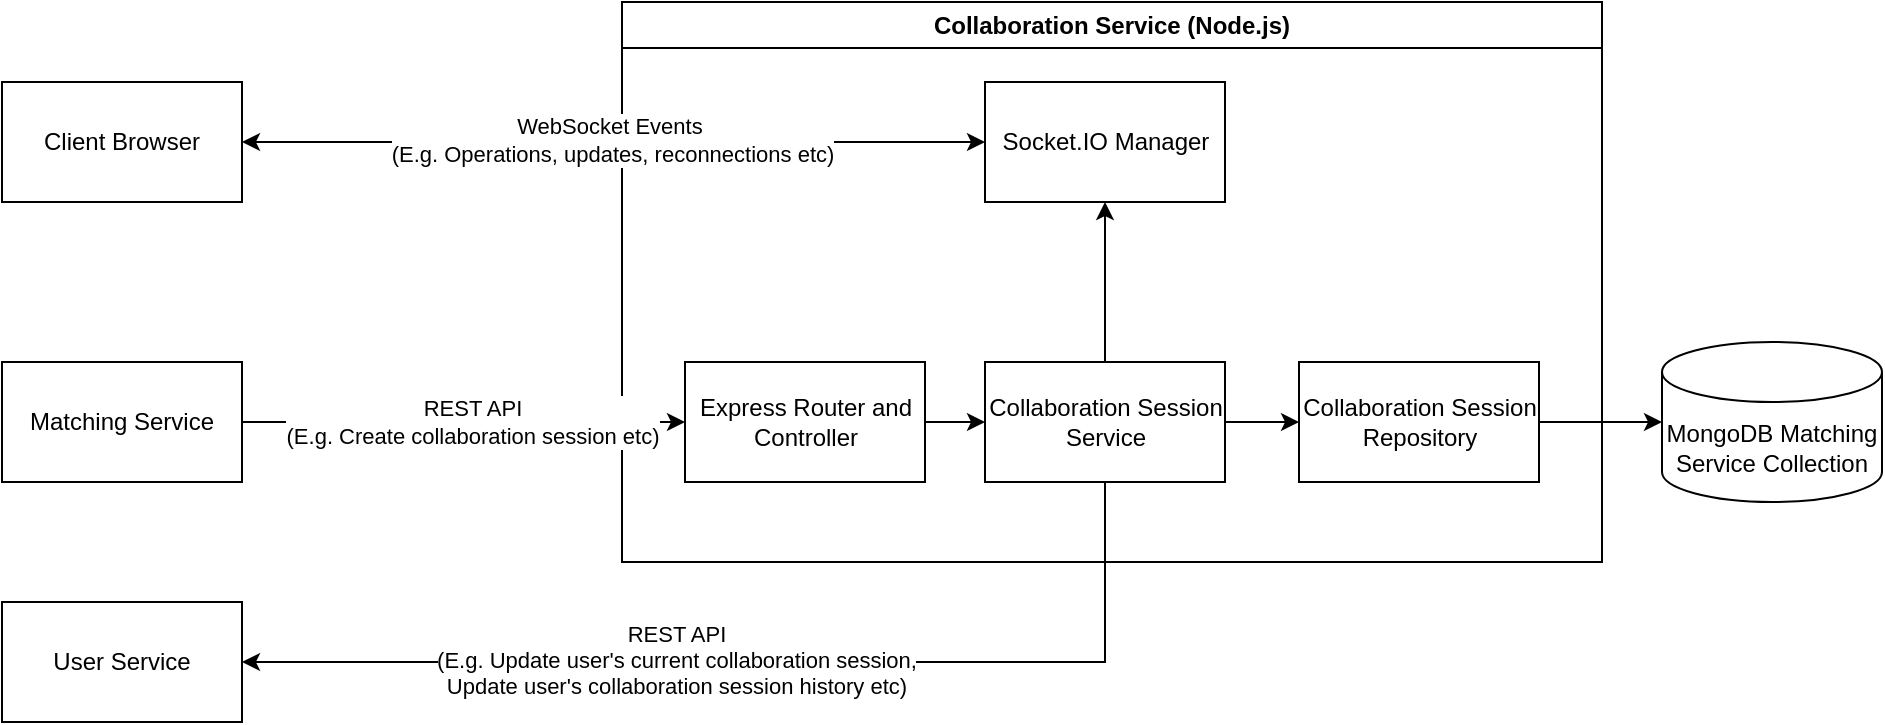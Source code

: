 <mxfile version="28.2.7">
  <diagram name="Page-1" id="kqEywrsNWKGvs-uM4alM">
    <mxGraphModel dx="976" dy="633" grid="1" gridSize="10" guides="1" tooltips="1" connect="1" arrows="1" fold="1" page="1" pageScale="1" pageWidth="827" pageHeight="1169" background="none" math="0" shadow="0">
      <root>
        <mxCell id="0" />
        <mxCell id="1" parent="0" />
        <mxCell id="CnUCi482Yy8wwbmsKE80-2" value="Collaboration Service (Node.js)" style="swimlane;whiteSpace=wrap;html=1;" parent="1" vertex="1">
          <mxGeometry x="390" y="120" width="490" height="280" as="geometry">
            <mxRectangle x="390" y="120" width="210" height="30" as="alternateBounds" />
          </mxGeometry>
        </mxCell>
        <mxCell id="CnUCi482Yy8wwbmsKE80-14" value="" style="edgeStyle=orthogonalEdgeStyle;rounded=0;orthogonalLoop=1;jettySize=auto;html=1;" parent="CnUCi482Yy8wwbmsKE80-2" source="CnUCi482Yy8wwbmsKE80-7" target="CnUCi482Yy8wwbmsKE80-13" edge="1">
          <mxGeometry relative="1" as="geometry" />
        </mxCell>
        <mxCell id="CnUCi482Yy8wwbmsKE80-7" value="Express Router and Controller" style="rounded=0;whiteSpace=wrap;html=1;" parent="CnUCi482Yy8wwbmsKE80-2" vertex="1">
          <mxGeometry x="31.5" y="180" width="120" height="60" as="geometry" />
        </mxCell>
        <mxCell id="CnUCi482Yy8wwbmsKE80-18" value="" style="edgeStyle=orthogonalEdgeStyle;rounded=0;orthogonalLoop=1;jettySize=auto;html=1;" parent="CnUCi482Yy8wwbmsKE80-2" source="CnUCi482Yy8wwbmsKE80-13" target="CnUCi482Yy8wwbmsKE80-17" edge="1">
          <mxGeometry relative="1" as="geometry" />
        </mxCell>
        <mxCell id="CnUCi482Yy8wwbmsKE80-20" value="" style="edgeStyle=orthogonalEdgeStyle;rounded=0;orthogonalLoop=1;jettySize=auto;html=1;" parent="CnUCi482Yy8wwbmsKE80-2" source="CnUCi482Yy8wwbmsKE80-13" target="CnUCi482Yy8wwbmsKE80-19" edge="1">
          <mxGeometry relative="1" as="geometry" />
        </mxCell>
        <mxCell id="CnUCi482Yy8wwbmsKE80-13" value="Collaboration Session Service" style="whiteSpace=wrap;html=1;rounded=0;" parent="CnUCi482Yy8wwbmsKE80-2" vertex="1">
          <mxGeometry x="181.5" y="180" width="120" height="60" as="geometry" />
        </mxCell>
        <mxCell id="CnUCi482Yy8wwbmsKE80-17" value="Collaboration Session Repository" style="whiteSpace=wrap;html=1;rounded=0;" parent="CnUCi482Yy8wwbmsKE80-2" vertex="1">
          <mxGeometry x="338.5" y="180" width="120" height="60" as="geometry" />
        </mxCell>
        <mxCell id="CnUCi482Yy8wwbmsKE80-19" value="Socket.IO Manager" style="rounded=0;whiteSpace=wrap;html=1;" parent="CnUCi482Yy8wwbmsKE80-2" vertex="1">
          <mxGeometry x="181.5" y="40" width="120" height="60" as="geometry" />
        </mxCell>
        <mxCell id="CnUCi482Yy8wwbmsKE80-8" value="" style="endArrow=classic;html=1;rounded=0;exitX=1;exitY=0.5;exitDx=0;exitDy=0;entryX=0;entryY=0.5;entryDx=0;entryDy=0;" parent="1" source="CnUCi482Yy8wwbmsKE80-6" target="CnUCi482Yy8wwbmsKE80-7" edge="1">
          <mxGeometry width="50" height="50" relative="1" as="geometry">
            <mxPoint x="330" y="270" as="sourcePoint" />
            <mxPoint x="380" y="220" as="targetPoint" />
          </mxGeometry>
        </mxCell>
        <mxCell id="CnUCi482Yy8wwbmsKE80-10" value="REST API&lt;br&gt;(E.g. Create collaboration session etc)" style="edgeLabel;html=1;align=center;verticalAlign=middle;resizable=0;points=[];" parent="CnUCi482Yy8wwbmsKE80-8" vertex="1" connectable="0">
          <mxGeometry x="0.06" relative="1" as="geometry">
            <mxPoint x="-3" as="offset" />
          </mxGeometry>
        </mxCell>
        <mxCell id="CnUCi482Yy8wwbmsKE80-23" value="MongoDB Matching Service Collection" style="shape=cylinder3;whiteSpace=wrap;html=1;boundedLbl=1;backgroundOutline=1;size=15;" parent="1" vertex="1">
          <mxGeometry x="910" y="290" width="110" height="80" as="geometry" />
        </mxCell>
        <mxCell id="CnUCi482Yy8wwbmsKE80-24" value="" style="edgeStyle=orthogonalEdgeStyle;rounded=0;orthogonalLoop=1;jettySize=auto;html=1;" parent="1" source="CnUCi482Yy8wwbmsKE80-17" target="CnUCi482Yy8wwbmsKE80-23" edge="1">
          <mxGeometry relative="1" as="geometry" />
        </mxCell>
        <mxCell id="CnUCi482Yy8wwbmsKE80-6" value="Matching Service" style="rounded=0;whiteSpace=wrap;html=1;" parent="1" vertex="1">
          <mxGeometry x="80" y="300" width="120" height="60" as="geometry" />
        </mxCell>
        <mxCell id="CnUCi482Yy8wwbmsKE80-5" value="Client Browser" style="rounded=0;whiteSpace=wrap;html=1;" parent="1" vertex="1">
          <mxGeometry x="80" y="160" width="120" height="60" as="geometry" />
        </mxCell>
        <mxCell id="CnUCi482Yy8wwbmsKE80-35" value="User Service" style="rounded=0;whiteSpace=wrap;html=1;" parent="1" vertex="1">
          <mxGeometry x="80" y="420" width="120" height="60" as="geometry" />
        </mxCell>
        <mxCell id="CnUCi482Yy8wwbmsKE80-36" style="edgeStyle=orthogonalEdgeStyle;rounded=0;orthogonalLoop=1;jettySize=auto;html=1;entryX=1;entryY=0.5;entryDx=0;entryDy=0;" parent="1" source="CnUCi482Yy8wwbmsKE80-13" target="CnUCi482Yy8wwbmsKE80-35" edge="1">
          <mxGeometry relative="1" as="geometry">
            <mxPoint x="310" y="440" as="targetPoint" />
            <Array as="points">
              <mxPoint x="632" y="450" />
            </Array>
          </mxGeometry>
        </mxCell>
        <mxCell id="CnUCi482Yy8wwbmsKE80-37" value="REST API&lt;div&gt;(E.g.&lt;span style=&quot;background-color: light-dark(#ffffff, var(--ge-dark-color, #121212)); color: light-dark(rgb(0, 0, 0), rgb(255, 255, 255));&quot;&gt;&amp;nbsp;Update user&#39;s current collaboration session,&lt;/span&gt;&lt;/div&gt;&lt;div&gt;Update user&#39;s collaboration session history etc)&lt;/div&gt;" style="edgeLabel;html=1;align=center;verticalAlign=middle;resizable=0;points=[];" parent="CnUCi482Yy8wwbmsKE80-36" vertex="1" connectable="0">
          <mxGeometry x="0.17" y="-1" relative="1" as="geometry">
            <mxPoint as="offset" />
          </mxGeometry>
        </mxCell>
        <mxCell id="CnUCi482Yy8wwbmsKE80-39" value="" style="endArrow=classic;startArrow=classic;html=1;rounded=0;exitX=1;exitY=0.5;exitDx=0;exitDy=0;entryX=0;entryY=0.5;entryDx=0;entryDy=0;" parent="1" source="CnUCi482Yy8wwbmsKE80-5" target="CnUCi482Yy8wwbmsKE80-19" edge="1">
          <mxGeometry width="50" height="50" relative="1" as="geometry">
            <mxPoint x="520" y="300" as="sourcePoint" />
            <mxPoint x="570" y="250" as="targetPoint" />
          </mxGeometry>
        </mxCell>
        <mxCell id="CnUCi482Yy8wwbmsKE80-40" value="WebSocket Events&amp;nbsp;&lt;div&gt;(E.g. Operations, updates, reconnections etc)&lt;/div&gt;" style="edgeLabel;html=1;align=center;verticalAlign=middle;resizable=0;points=[];" parent="CnUCi482Yy8wwbmsKE80-39" vertex="1" connectable="0">
          <mxGeometry x="-0.006" y="1" relative="1" as="geometry">
            <mxPoint as="offset" />
          </mxGeometry>
        </mxCell>
      </root>
    </mxGraphModel>
  </diagram>
</mxfile>
